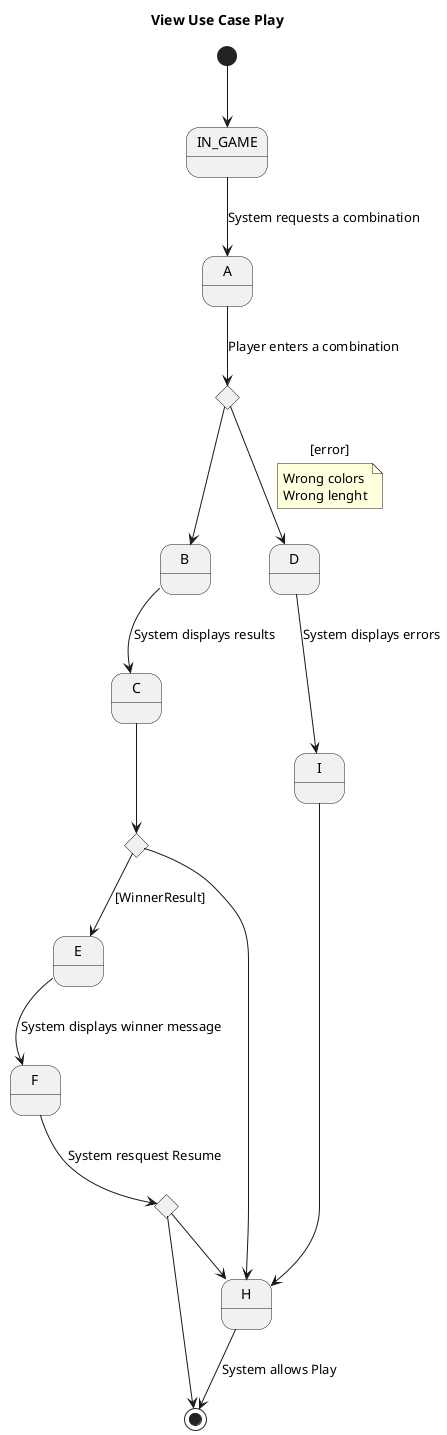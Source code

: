 @startuml ViewUseCasePlay
title View Use Case Play

state IN_GAME

state if <<choice>>
state if2 <<choice>>
state if3 <<choice>>


[*] --> IN_GAME
IN_GAME --> A : System requests a combination
A --> if : Player enters a combination
if --> B
    if --> D : [error]
    note on link 
        Wrong colors
        Wrong lenght
    endnote
    D --> I : System displays errors
    I --> H 
B --> C : System displays results
C --> if2
    if2 --> H
if2 --> E : [WinnerResult]
E --> F : System displays winner message
F --> if3 : System resquest Resume
if3 --> H 
    H --> [*] : System allows Play
if3 --> [*]
@enduml